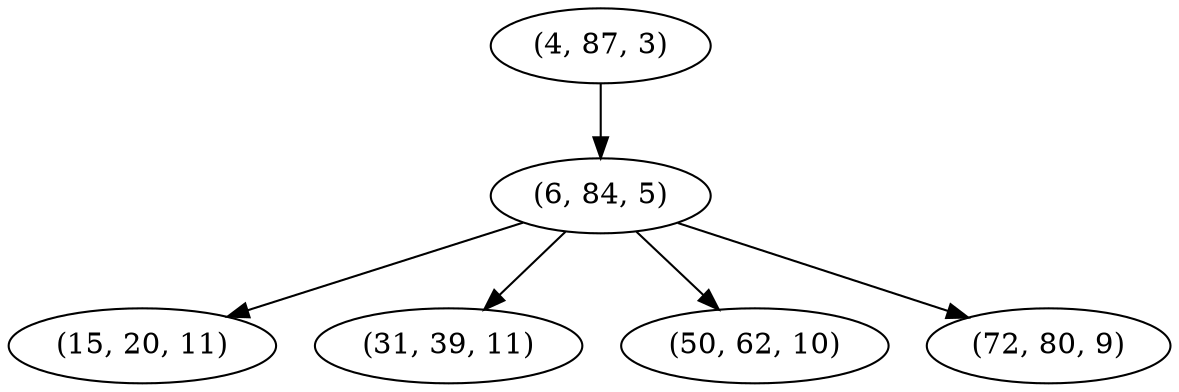 digraph tree {
    "(4, 87, 3)";
    "(6, 84, 5)";
    "(15, 20, 11)";
    "(31, 39, 11)";
    "(50, 62, 10)";
    "(72, 80, 9)";
    "(4, 87, 3)" -> "(6, 84, 5)";
    "(6, 84, 5)" -> "(15, 20, 11)";
    "(6, 84, 5)" -> "(31, 39, 11)";
    "(6, 84, 5)" -> "(50, 62, 10)";
    "(6, 84, 5)" -> "(72, 80, 9)";
}
